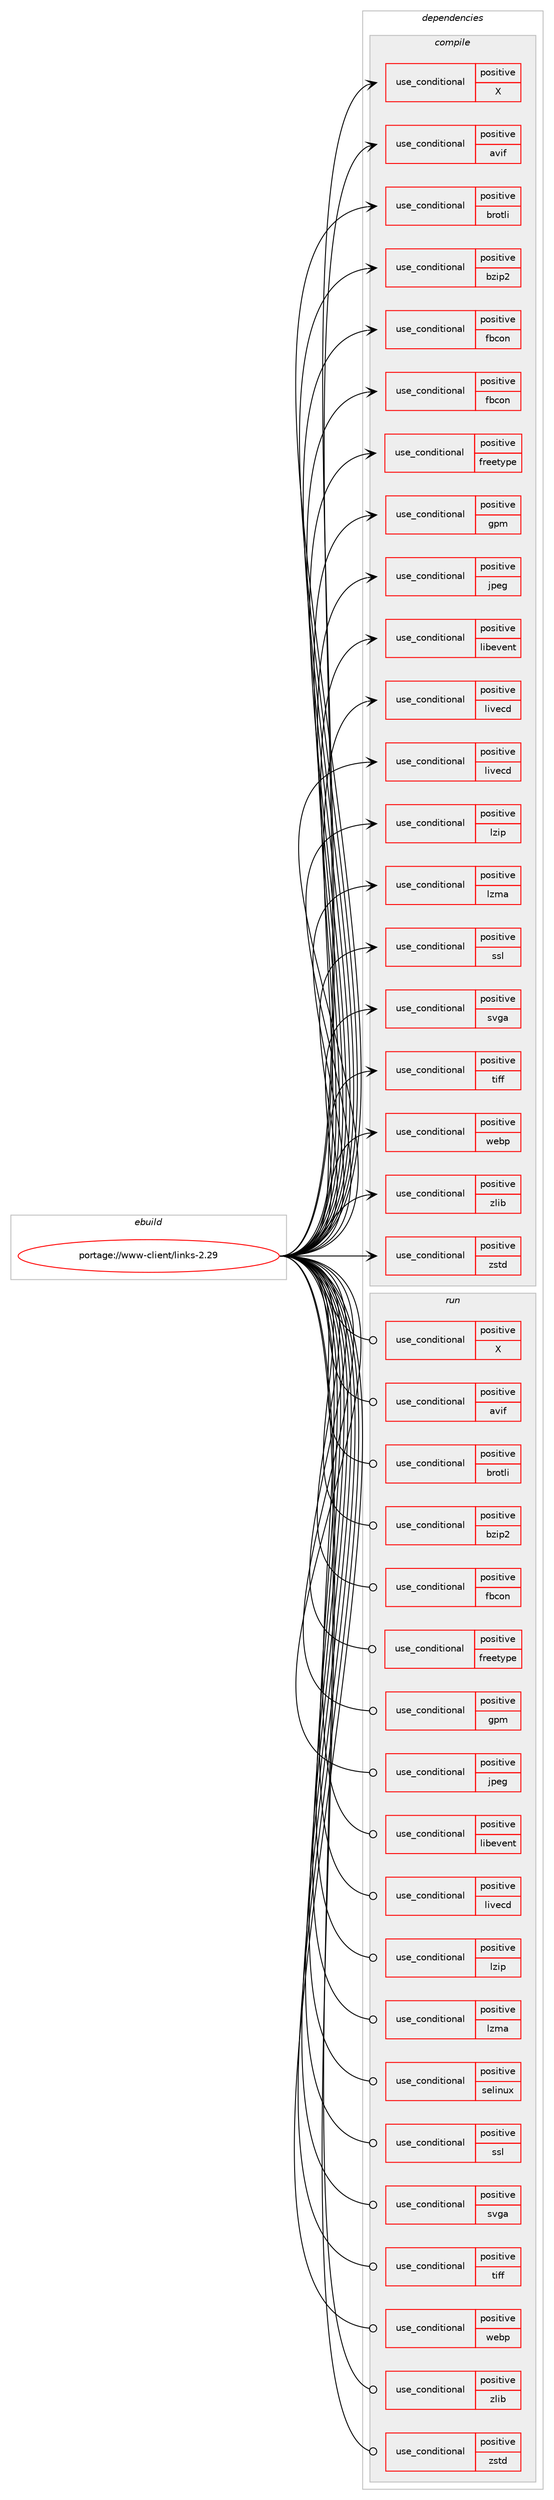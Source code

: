 digraph prolog {

# *************
# Graph options
# *************

newrank=true;
concentrate=true;
compound=true;
graph [rankdir=LR,fontname=Helvetica,fontsize=10,ranksep=1.5];#, ranksep=2.5, nodesep=0.2];
edge  [arrowhead=vee];
node  [fontname=Helvetica,fontsize=10];

# **********
# The ebuild
# **********

subgraph cluster_leftcol {
color=gray;
rank=same;
label=<<i>ebuild</i>>;
id [label="portage://www-client/links-2.29", color=red, width=4, href="../www-client/links-2.29.svg"];
}

# ****************
# The dependencies
# ****************

subgraph cluster_midcol {
color=gray;
label=<<i>dependencies</i>>;
subgraph cluster_compile {
fillcolor="#eeeeee";
style=filled;
label=<<i>compile</i>>;
subgraph cond117147 {
dependency225799 [label=<<TABLE BORDER="0" CELLBORDER="1" CELLSPACING="0" CELLPADDING="4"><TR><TD ROWSPAN="3" CELLPADDING="10">use_conditional</TD></TR><TR><TD>positive</TD></TR><TR><TD>X</TD></TR></TABLE>>, shape=none, color=red];
# *** BEGIN UNKNOWN DEPENDENCY TYPE (TODO) ***
# dependency225799 -> package_dependency(portage://www-client/links-2.29,install,no,media-libs,libpng,none,[,,],any_same_slot,[])
# *** END UNKNOWN DEPENDENCY TYPE (TODO) ***

# *** BEGIN UNKNOWN DEPENDENCY TYPE (TODO) ***
# dependency225799 -> package_dependency(portage://www-client/links-2.29,install,no,x11-libs,libXext,none,[,,],[],[])
# *** END UNKNOWN DEPENDENCY TYPE (TODO) ***

}
id:e -> dependency225799:w [weight=20,style="solid",arrowhead="vee"];
subgraph cond117148 {
dependency225800 [label=<<TABLE BORDER="0" CELLBORDER="1" CELLSPACING="0" CELLPADDING="4"><TR><TD ROWSPAN="3" CELLPADDING="10">use_conditional</TD></TR><TR><TD>positive</TD></TR><TR><TD>avif</TD></TR></TABLE>>, shape=none, color=red];
# *** BEGIN UNKNOWN DEPENDENCY TYPE (TODO) ***
# dependency225800 -> package_dependency(portage://www-client/links-2.29,install,no,media-libs,libavif,none,[,,],any_same_slot,[])
# *** END UNKNOWN DEPENDENCY TYPE (TODO) ***

}
id:e -> dependency225800:w [weight=20,style="solid",arrowhead="vee"];
subgraph cond117149 {
dependency225801 [label=<<TABLE BORDER="0" CELLBORDER="1" CELLSPACING="0" CELLPADDING="4"><TR><TD ROWSPAN="3" CELLPADDING="10">use_conditional</TD></TR><TR><TD>positive</TD></TR><TR><TD>brotli</TD></TR></TABLE>>, shape=none, color=red];
# *** BEGIN UNKNOWN DEPENDENCY TYPE (TODO) ***
# dependency225801 -> package_dependency(portage://www-client/links-2.29,install,no,app-arch,brotli,none,[,,],any_same_slot,[])
# *** END UNKNOWN DEPENDENCY TYPE (TODO) ***

}
id:e -> dependency225801:w [weight=20,style="solid",arrowhead="vee"];
subgraph cond117150 {
dependency225802 [label=<<TABLE BORDER="0" CELLBORDER="1" CELLSPACING="0" CELLPADDING="4"><TR><TD ROWSPAN="3" CELLPADDING="10">use_conditional</TD></TR><TR><TD>positive</TD></TR><TR><TD>bzip2</TD></TR></TABLE>>, shape=none, color=red];
# *** BEGIN UNKNOWN DEPENDENCY TYPE (TODO) ***
# dependency225802 -> package_dependency(portage://www-client/links-2.29,install,no,app-arch,bzip2,none,[,,],[],[])
# *** END UNKNOWN DEPENDENCY TYPE (TODO) ***

}
id:e -> dependency225802:w [weight=20,style="solid",arrowhead="vee"];
subgraph cond117151 {
dependency225803 [label=<<TABLE BORDER="0" CELLBORDER="1" CELLSPACING="0" CELLPADDING="4"><TR><TD ROWSPAN="3" CELLPADDING="10">use_conditional</TD></TR><TR><TD>positive</TD></TR><TR><TD>fbcon</TD></TR></TABLE>>, shape=none, color=red];
# *** BEGIN UNKNOWN DEPENDENCY TYPE (TODO) ***
# dependency225803 -> package_dependency(portage://www-client/links-2.29,install,no,media-libs,libpng,none,[,,],any_same_slot,[])
# *** END UNKNOWN DEPENDENCY TYPE (TODO) ***

}
id:e -> dependency225803:w [weight=20,style="solid",arrowhead="vee"];
subgraph cond117152 {
dependency225804 [label=<<TABLE BORDER="0" CELLBORDER="1" CELLSPACING="0" CELLPADDING="4"><TR><TD ROWSPAN="3" CELLPADDING="10">use_conditional</TD></TR><TR><TD>positive</TD></TR><TR><TD>fbcon</TD></TR></TABLE>>, shape=none, color=red];
# *** BEGIN UNKNOWN DEPENDENCY TYPE (TODO) ***
# dependency225804 -> package_dependency(portage://www-client/links-2.29,install,no,virtual,os-headers,none,[,,],[],[])
# *** END UNKNOWN DEPENDENCY TYPE (TODO) ***

}
id:e -> dependency225804:w [weight=20,style="solid",arrowhead="vee"];
subgraph cond117153 {
dependency225805 [label=<<TABLE BORDER="0" CELLBORDER="1" CELLSPACING="0" CELLPADDING="4"><TR><TD ROWSPAN="3" CELLPADDING="10">use_conditional</TD></TR><TR><TD>positive</TD></TR><TR><TD>freetype</TD></TR></TABLE>>, shape=none, color=red];
# *** BEGIN UNKNOWN DEPENDENCY TYPE (TODO) ***
# dependency225805 -> package_dependency(portage://www-client/links-2.29,install,no,media-libs,fontconfig,none,[,,],[],[])
# *** END UNKNOWN DEPENDENCY TYPE (TODO) ***

# *** BEGIN UNKNOWN DEPENDENCY TYPE (TODO) ***
# dependency225805 -> package_dependency(portage://www-client/links-2.29,install,no,media-libs,freetype,none,[,,],[],[])
# *** END UNKNOWN DEPENDENCY TYPE (TODO) ***

}
id:e -> dependency225805:w [weight=20,style="solid",arrowhead="vee"];
subgraph cond117154 {
dependency225806 [label=<<TABLE BORDER="0" CELLBORDER="1" CELLSPACING="0" CELLPADDING="4"><TR><TD ROWSPAN="3" CELLPADDING="10">use_conditional</TD></TR><TR><TD>positive</TD></TR><TR><TD>gpm</TD></TR></TABLE>>, shape=none, color=red];
# *** BEGIN UNKNOWN DEPENDENCY TYPE (TODO) ***
# dependency225806 -> package_dependency(portage://www-client/links-2.29,install,no,sys-libs,gpm,none,[,,],[],[])
# *** END UNKNOWN DEPENDENCY TYPE (TODO) ***

}
id:e -> dependency225806:w [weight=20,style="solid",arrowhead="vee"];
subgraph cond117155 {
dependency225807 [label=<<TABLE BORDER="0" CELLBORDER="1" CELLSPACING="0" CELLPADDING="4"><TR><TD ROWSPAN="3" CELLPADDING="10">use_conditional</TD></TR><TR><TD>positive</TD></TR><TR><TD>jpeg</TD></TR></TABLE>>, shape=none, color=red];
# *** BEGIN UNKNOWN DEPENDENCY TYPE (TODO) ***
# dependency225807 -> package_dependency(portage://www-client/links-2.29,install,no,media-libs,libjpeg-turbo,none,[,,],any_same_slot,[])
# *** END UNKNOWN DEPENDENCY TYPE (TODO) ***

}
id:e -> dependency225807:w [weight=20,style="solid",arrowhead="vee"];
subgraph cond117156 {
dependency225808 [label=<<TABLE BORDER="0" CELLBORDER="1" CELLSPACING="0" CELLPADDING="4"><TR><TD ROWSPAN="3" CELLPADDING="10">use_conditional</TD></TR><TR><TD>positive</TD></TR><TR><TD>libevent</TD></TR></TABLE>>, shape=none, color=red];
# *** BEGIN UNKNOWN DEPENDENCY TYPE (TODO) ***
# dependency225808 -> package_dependency(portage://www-client/links-2.29,install,no,dev-libs,libevent,none,[,,],any_same_slot,[])
# *** END UNKNOWN DEPENDENCY TYPE (TODO) ***

}
id:e -> dependency225808:w [weight=20,style="solid",arrowhead="vee"];
subgraph cond117157 {
dependency225809 [label=<<TABLE BORDER="0" CELLBORDER="1" CELLSPACING="0" CELLPADDING="4"><TR><TD ROWSPAN="3" CELLPADDING="10">use_conditional</TD></TR><TR><TD>positive</TD></TR><TR><TD>livecd</TD></TR></TABLE>>, shape=none, color=red];
# *** BEGIN UNKNOWN DEPENDENCY TYPE (TODO) ***
# dependency225809 -> package_dependency(portage://www-client/links-2.29,install,no,media-libs,libpng,none,[,,],any_same_slot,[])
# *** END UNKNOWN DEPENDENCY TYPE (TODO) ***

# *** BEGIN UNKNOWN DEPENDENCY TYPE (TODO) ***
# dependency225809 -> package_dependency(portage://www-client/links-2.29,install,no,sys-libs,gpm,none,[,,],[],[])
# *** END UNKNOWN DEPENDENCY TYPE (TODO) ***

# *** BEGIN UNKNOWN DEPENDENCY TYPE (TODO) ***
# dependency225809 -> package_dependency(portage://www-client/links-2.29,install,no,media-libs,libjpeg-turbo,none,[,,],any_same_slot,[])
# *** END UNKNOWN DEPENDENCY TYPE (TODO) ***

}
id:e -> dependency225809:w [weight=20,style="solid",arrowhead="vee"];
subgraph cond117158 {
dependency225810 [label=<<TABLE BORDER="0" CELLBORDER="1" CELLSPACING="0" CELLPADDING="4"><TR><TD ROWSPAN="3" CELLPADDING="10">use_conditional</TD></TR><TR><TD>positive</TD></TR><TR><TD>livecd</TD></TR></TABLE>>, shape=none, color=red];
# *** BEGIN UNKNOWN DEPENDENCY TYPE (TODO) ***
# dependency225810 -> package_dependency(portage://www-client/links-2.29,install,no,virtual,os-headers,none,[,,],[],[])
# *** END UNKNOWN DEPENDENCY TYPE (TODO) ***

}
id:e -> dependency225810:w [weight=20,style="solid",arrowhead="vee"];
subgraph cond117159 {
dependency225811 [label=<<TABLE BORDER="0" CELLBORDER="1" CELLSPACING="0" CELLPADDING="4"><TR><TD ROWSPAN="3" CELLPADDING="10">use_conditional</TD></TR><TR><TD>positive</TD></TR><TR><TD>lzip</TD></TR></TABLE>>, shape=none, color=red];
# *** BEGIN UNKNOWN DEPENDENCY TYPE (TODO) ***
# dependency225811 -> package_dependency(portage://www-client/links-2.29,install,no,app-arch,lzlib,none,[,,],[],[])
# *** END UNKNOWN DEPENDENCY TYPE (TODO) ***

}
id:e -> dependency225811:w [weight=20,style="solid",arrowhead="vee"];
subgraph cond117160 {
dependency225812 [label=<<TABLE BORDER="0" CELLBORDER="1" CELLSPACING="0" CELLPADDING="4"><TR><TD ROWSPAN="3" CELLPADDING="10">use_conditional</TD></TR><TR><TD>positive</TD></TR><TR><TD>lzma</TD></TR></TABLE>>, shape=none, color=red];
# *** BEGIN UNKNOWN DEPENDENCY TYPE (TODO) ***
# dependency225812 -> package_dependency(portage://www-client/links-2.29,install,no,app-arch,xz-utils,none,[,,],[],[])
# *** END UNKNOWN DEPENDENCY TYPE (TODO) ***

}
id:e -> dependency225812:w [weight=20,style="solid",arrowhead="vee"];
subgraph cond117161 {
dependency225813 [label=<<TABLE BORDER="0" CELLBORDER="1" CELLSPACING="0" CELLPADDING="4"><TR><TD ROWSPAN="3" CELLPADDING="10">use_conditional</TD></TR><TR><TD>positive</TD></TR><TR><TD>ssl</TD></TR></TABLE>>, shape=none, color=red];
# *** BEGIN UNKNOWN DEPENDENCY TYPE (TODO) ***
# dependency225813 -> package_dependency(portage://www-client/links-2.29,install,no,dev-libs,openssl,none,[,,],any_same_slot,[])
# *** END UNKNOWN DEPENDENCY TYPE (TODO) ***

}
id:e -> dependency225813:w [weight=20,style="solid",arrowhead="vee"];
subgraph cond117162 {
dependency225814 [label=<<TABLE BORDER="0" CELLBORDER="1" CELLSPACING="0" CELLPADDING="4"><TR><TD ROWSPAN="3" CELLPADDING="10">use_conditional</TD></TR><TR><TD>positive</TD></TR><TR><TD>svga</TD></TR></TABLE>>, shape=none, color=red];
# *** BEGIN UNKNOWN DEPENDENCY TYPE (TODO) ***
# dependency225814 -> package_dependency(portage://www-client/links-2.29,install,no,media-libs,libpng,none,[,,],any_same_slot,[])
# *** END UNKNOWN DEPENDENCY TYPE (TODO) ***

# *** BEGIN UNKNOWN DEPENDENCY TYPE (TODO) ***
# dependency225814 -> package_dependency(portage://www-client/links-2.29,install,no,media-libs,svgalib,none,[,,],[],[])
# *** END UNKNOWN DEPENDENCY TYPE (TODO) ***

}
id:e -> dependency225814:w [weight=20,style="solid",arrowhead="vee"];
subgraph cond117163 {
dependency225815 [label=<<TABLE BORDER="0" CELLBORDER="1" CELLSPACING="0" CELLPADDING="4"><TR><TD ROWSPAN="3" CELLPADDING="10">use_conditional</TD></TR><TR><TD>positive</TD></TR><TR><TD>tiff</TD></TR></TABLE>>, shape=none, color=red];
# *** BEGIN UNKNOWN DEPENDENCY TYPE (TODO) ***
# dependency225815 -> package_dependency(portage://www-client/links-2.29,install,no,media-libs,tiff,none,[,,],any_same_slot,[])
# *** END UNKNOWN DEPENDENCY TYPE (TODO) ***

}
id:e -> dependency225815:w [weight=20,style="solid",arrowhead="vee"];
subgraph cond117164 {
dependency225816 [label=<<TABLE BORDER="0" CELLBORDER="1" CELLSPACING="0" CELLPADDING="4"><TR><TD ROWSPAN="3" CELLPADDING="10">use_conditional</TD></TR><TR><TD>positive</TD></TR><TR><TD>webp</TD></TR></TABLE>>, shape=none, color=red];
# *** BEGIN UNKNOWN DEPENDENCY TYPE (TODO) ***
# dependency225816 -> package_dependency(portage://www-client/links-2.29,install,no,media-libs,libwebp,none,[,,],any_same_slot,[])
# *** END UNKNOWN DEPENDENCY TYPE (TODO) ***

}
id:e -> dependency225816:w [weight=20,style="solid",arrowhead="vee"];
subgraph cond117165 {
dependency225817 [label=<<TABLE BORDER="0" CELLBORDER="1" CELLSPACING="0" CELLPADDING="4"><TR><TD ROWSPAN="3" CELLPADDING="10">use_conditional</TD></TR><TR><TD>positive</TD></TR><TR><TD>zlib</TD></TR></TABLE>>, shape=none, color=red];
# *** BEGIN UNKNOWN DEPENDENCY TYPE (TODO) ***
# dependency225817 -> package_dependency(portage://www-client/links-2.29,install,no,sys-libs,zlib,none,[,,],[],[])
# *** END UNKNOWN DEPENDENCY TYPE (TODO) ***

}
id:e -> dependency225817:w [weight=20,style="solid",arrowhead="vee"];
subgraph cond117166 {
dependency225818 [label=<<TABLE BORDER="0" CELLBORDER="1" CELLSPACING="0" CELLPADDING="4"><TR><TD ROWSPAN="3" CELLPADDING="10">use_conditional</TD></TR><TR><TD>positive</TD></TR><TR><TD>zstd</TD></TR></TABLE>>, shape=none, color=red];
# *** BEGIN UNKNOWN DEPENDENCY TYPE (TODO) ***
# dependency225818 -> package_dependency(portage://www-client/links-2.29,install,no,app-arch,zstd,none,[,,],any_same_slot,[])
# *** END UNKNOWN DEPENDENCY TYPE (TODO) ***

}
id:e -> dependency225818:w [weight=20,style="solid",arrowhead="vee"];
# *** BEGIN UNKNOWN DEPENDENCY TYPE (TODO) ***
# id -> package_dependency(portage://www-client/links-2.29,install,no,dev-libs,libbsd,none,[,,],[],[])
# *** END UNKNOWN DEPENDENCY TYPE (TODO) ***

}
subgraph cluster_compileandrun {
fillcolor="#eeeeee";
style=filled;
label=<<i>compile and run</i>>;
}
subgraph cluster_run {
fillcolor="#eeeeee";
style=filled;
label=<<i>run</i>>;
subgraph cond117167 {
dependency225819 [label=<<TABLE BORDER="0" CELLBORDER="1" CELLSPACING="0" CELLPADDING="4"><TR><TD ROWSPAN="3" CELLPADDING="10">use_conditional</TD></TR><TR><TD>positive</TD></TR><TR><TD>X</TD></TR></TABLE>>, shape=none, color=red];
# *** BEGIN UNKNOWN DEPENDENCY TYPE (TODO) ***
# dependency225819 -> package_dependency(portage://www-client/links-2.29,run,no,media-libs,libpng,none,[,,],any_same_slot,[])
# *** END UNKNOWN DEPENDENCY TYPE (TODO) ***

# *** BEGIN UNKNOWN DEPENDENCY TYPE (TODO) ***
# dependency225819 -> package_dependency(portage://www-client/links-2.29,run,no,x11-libs,libXext,none,[,,],[],[])
# *** END UNKNOWN DEPENDENCY TYPE (TODO) ***

}
id:e -> dependency225819:w [weight=20,style="solid",arrowhead="odot"];
subgraph cond117168 {
dependency225820 [label=<<TABLE BORDER="0" CELLBORDER="1" CELLSPACING="0" CELLPADDING="4"><TR><TD ROWSPAN="3" CELLPADDING="10">use_conditional</TD></TR><TR><TD>positive</TD></TR><TR><TD>avif</TD></TR></TABLE>>, shape=none, color=red];
# *** BEGIN UNKNOWN DEPENDENCY TYPE (TODO) ***
# dependency225820 -> package_dependency(portage://www-client/links-2.29,run,no,media-libs,libavif,none,[,,],any_same_slot,[])
# *** END UNKNOWN DEPENDENCY TYPE (TODO) ***

}
id:e -> dependency225820:w [weight=20,style="solid",arrowhead="odot"];
subgraph cond117169 {
dependency225821 [label=<<TABLE BORDER="0" CELLBORDER="1" CELLSPACING="0" CELLPADDING="4"><TR><TD ROWSPAN="3" CELLPADDING="10">use_conditional</TD></TR><TR><TD>positive</TD></TR><TR><TD>brotli</TD></TR></TABLE>>, shape=none, color=red];
# *** BEGIN UNKNOWN DEPENDENCY TYPE (TODO) ***
# dependency225821 -> package_dependency(portage://www-client/links-2.29,run,no,app-arch,brotli,none,[,,],any_same_slot,[])
# *** END UNKNOWN DEPENDENCY TYPE (TODO) ***

}
id:e -> dependency225821:w [weight=20,style="solid",arrowhead="odot"];
subgraph cond117170 {
dependency225822 [label=<<TABLE BORDER="0" CELLBORDER="1" CELLSPACING="0" CELLPADDING="4"><TR><TD ROWSPAN="3" CELLPADDING="10">use_conditional</TD></TR><TR><TD>positive</TD></TR><TR><TD>bzip2</TD></TR></TABLE>>, shape=none, color=red];
# *** BEGIN UNKNOWN DEPENDENCY TYPE (TODO) ***
# dependency225822 -> package_dependency(portage://www-client/links-2.29,run,no,app-arch,bzip2,none,[,,],[],[])
# *** END UNKNOWN DEPENDENCY TYPE (TODO) ***

}
id:e -> dependency225822:w [weight=20,style="solid",arrowhead="odot"];
subgraph cond117171 {
dependency225823 [label=<<TABLE BORDER="0" CELLBORDER="1" CELLSPACING="0" CELLPADDING="4"><TR><TD ROWSPAN="3" CELLPADDING="10">use_conditional</TD></TR><TR><TD>positive</TD></TR><TR><TD>fbcon</TD></TR></TABLE>>, shape=none, color=red];
# *** BEGIN UNKNOWN DEPENDENCY TYPE (TODO) ***
# dependency225823 -> package_dependency(portage://www-client/links-2.29,run,no,media-libs,libpng,none,[,,],any_same_slot,[])
# *** END UNKNOWN DEPENDENCY TYPE (TODO) ***

}
id:e -> dependency225823:w [weight=20,style="solid",arrowhead="odot"];
subgraph cond117172 {
dependency225824 [label=<<TABLE BORDER="0" CELLBORDER="1" CELLSPACING="0" CELLPADDING="4"><TR><TD ROWSPAN="3" CELLPADDING="10">use_conditional</TD></TR><TR><TD>positive</TD></TR><TR><TD>freetype</TD></TR></TABLE>>, shape=none, color=red];
# *** BEGIN UNKNOWN DEPENDENCY TYPE (TODO) ***
# dependency225824 -> package_dependency(portage://www-client/links-2.29,run,no,media-libs,fontconfig,none,[,,],[],[])
# *** END UNKNOWN DEPENDENCY TYPE (TODO) ***

# *** BEGIN UNKNOWN DEPENDENCY TYPE (TODO) ***
# dependency225824 -> package_dependency(portage://www-client/links-2.29,run,no,media-libs,freetype,none,[,,],[],[])
# *** END UNKNOWN DEPENDENCY TYPE (TODO) ***

}
id:e -> dependency225824:w [weight=20,style="solid",arrowhead="odot"];
subgraph cond117173 {
dependency225825 [label=<<TABLE BORDER="0" CELLBORDER="1" CELLSPACING="0" CELLPADDING="4"><TR><TD ROWSPAN="3" CELLPADDING="10">use_conditional</TD></TR><TR><TD>positive</TD></TR><TR><TD>gpm</TD></TR></TABLE>>, shape=none, color=red];
# *** BEGIN UNKNOWN DEPENDENCY TYPE (TODO) ***
# dependency225825 -> package_dependency(portage://www-client/links-2.29,run,no,sys-libs,gpm,none,[,,],[],[])
# *** END UNKNOWN DEPENDENCY TYPE (TODO) ***

}
id:e -> dependency225825:w [weight=20,style="solid",arrowhead="odot"];
subgraph cond117174 {
dependency225826 [label=<<TABLE BORDER="0" CELLBORDER="1" CELLSPACING="0" CELLPADDING="4"><TR><TD ROWSPAN="3" CELLPADDING="10">use_conditional</TD></TR><TR><TD>positive</TD></TR><TR><TD>jpeg</TD></TR></TABLE>>, shape=none, color=red];
# *** BEGIN UNKNOWN DEPENDENCY TYPE (TODO) ***
# dependency225826 -> package_dependency(portage://www-client/links-2.29,run,no,media-libs,libjpeg-turbo,none,[,,],any_same_slot,[])
# *** END UNKNOWN DEPENDENCY TYPE (TODO) ***

}
id:e -> dependency225826:w [weight=20,style="solid",arrowhead="odot"];
subgraph cond117175 {
dependency225827 [label=<<TABLE BORDER="0" CELLBORDER="1" CELLSPACING="0" CELLPADDING="4"><TR><TD ROWSPAN="3" CELLPADDING="10">use_conditional</TD></TR><TR><TD>positive</TD></TR><TR><TD>libevent</TD></TR></TABLE>>, shape=none, color=red];
# *** BEGIN UNKNOWN DEPENDENCY TYPE (TODO) ***
# dependency225827 -> package_dependency(portage://www-client/links-2.29,run,no,dev-libs,libevent,none,[,,],any_same_slot,[])
# *** END UNKNOWN DEPENDENCY TYPE (TODO) ***

}
id:e -> dependency225827:w [weight=20,style="solid",arrowhead="odot"];
subgraph cond117176 {
dependency225828 [label=<<TABLE BORDER="0" CELLBORDER="1" CELLSPACING="0" CELLPADDING="4"><TR><TD ROWSPAN="3" CELLPADDING="10">use_conditional</TD></TR><TR><TD>positive</TD></TR><TR><TD>livecd</TD></TR></TABLE>>, shape=none, color=red];
# *** BEGIN UNKNOWN DEPENDENCY TYPE (TODO) ***
# dependency225828 -> package_dependency(portage://www-client/links-2.29,run,no,media-libs,libpng,none,[,,],any_same_slot,[])
# *** END UNKNOWN DEPENDENCY TYPE (TODO) ***

# *** BEGIN UNKNOWN DEPENDENCY TYPE (TODO) ***
# dependency225828 -> package_dependency(portage://www-client/links-2.29,run,no,sys-libs,gpm,none,[,,],[],[])
# *** END UNKNOWN DEPENDENCY TYPE (TODO) ***

# *** BEGIN UNKNOWN DEPENDENCY TYPE (TODO) ***
# dependency225828 -> package_dependency(portage://www-client/links-2.29,run,no,media-libs,libjpeg-turbo,none,[,,],any_same_slot,[])
# *** END UNKNOWN DEPENDENCY TYPE (TODO) ***

}
id:e -> dependency225828:w [weight=20,style="solid",arrowhead="odot"];
subgraph cond117177 {
dependency225829 [label=<<TABLE BORDER="0" CELLBORDER="1" CELLSPACING="0" CELLPADDING="4"><TR><TD ROWSPAN="3" CELLPADDING="10">use_conditional</TD></TR><TR><TD>positive</TD></TR><TR><TD>lzip</TD></TR></TABLE>>, shape=none, color=red];
# *** BEGIN UNKNOWN DEPENDENCY TYPE (TODO) ***
# dependency225829 -> package_dependency(portage://www-client/links-2.29,run,no,app-arch,lzlib,none,[,,],[],[])
# *** END UNKNOWN DEPENDENCY TYPE (TODO) ***

}
id:e -> dependency225829:w [weight=20,style="solid",arrowhead="odot"];
subgraph cond117178 {
dependency225830 [label=<<TABLE BORDER="0" CELLBORDER="1" CELLSPACING="0" CELLPADDING="4"><TR><TD ROWSPAN="3" CELLPADDING="10">use_conditional</TD></TR><TR><TD>positive</TD></TR><TR><TD>lzma</TD></TR></TABLE>>, shape=none, color=red];
# *** BEGIN UNKNOWN DEPENDENCY TYPE (TODO) ***
# dependency225830 -> package_dependency(portage://www-client/links-2.29,run,no,app-arch,xz-utils,none,[,,],[],[])
# *** END UNKNOWN DEPENDENCY TYPE (TODO) ***

}
id:e -> dependency225830:w [weight=20,style="solid",arrowhead="odot"];
subgraph cond117179 {
dependency225831 [label=<<TABLE BORDER="0" CELLBORDER="1" CELLSPACING="0" CELLPADDING="4"><TR><TD ROWSPAN="3" CELLPADDING="10">use_conditional</TD></TR><TR><TD>positive</TD></TR><TR><TD>selinux</TD></TR></TABLE>>, shape=none, color=red];
# *** BEGIN UNKNOWN DEPENDENCY TYPE (TODO) ***
# dependency225831 -> package_dependency(portage://www-client/links-2.29,run,no,sec-policy,selinux-links,none,[,,],[],[])
# *** END UNKNOWN DEPENDENCY TYPE (TODO) ***

}
id:e -> dependency225831:w [weight=20,style="solid",arrowhead="odot"];
subgraph cond117180 {
dependency225832 [label=<<TABLE BORDER="0" CELLBORDER="1" CELLSPACING="0" CELLPADDING="4"><TR><TD ROWSPAN="3" CELLPADDING="10">use_conditional</TD></TR><TR><TD>positive</TD></TR><TR><TD>ssl</TD></TR></TABLE>>, shape=none, color=red];
# *** BEGIN UNKNOWN DEPENDENCY TYPE (TODO) ***
# dependency225832 -> package_dependency(portage://www-client/links-2.29,run,no,dev-libs,openssl,none,[,,],any_same_slot,[])
# *** END UNKNOWN DEPENDENCY TYPE (TODO) ***

}
id:e -> dependency225832:w [weight=20,style="solid",arrowhead="odot"];
subgraph cond117181 {
dependency225833 [label=<<TABLE BORDER="0" CELLBORDER="1" CELLSPACING="0" CELLPADDING="4"><TR><TD ROWSPAN="3" CELLPADDING="10">use_conditional</TD></TR><TR><TD>positive</TD></TR><TR><TD>svga</TD></TR></TABLE>>, shape=none, color=red];
# *** BEGIN UNKNOWN DEPENDENCY TYPE (TODO) ***
# dependency225833 -> package_dependency(portage://www-client/links-2.29,run,no,media-libs,libpng,none,[,,],any_same_slot,[])
# *** END UNKNOWN DEPENDENCY TYPE (TODO) ***

# *** BEGIN UNKNOWN DEPENDENCY TYPE (TODO) ***
# dependency225833 -> package_dependency(portage://www-client/links-2.29,run,no,media-libs,svgalib,none,[,,],[],[])
# *** END UNKNOWN DEPENDENCY TYPE (TODO) ***

}
id:e -> dependency225833:w [weight=20,style="solid",arrowhead="odot"];
subgraph cond117182 {
dependency225834 [label=<<TABLE BORDER="0" CELLBORDER="1" CELLSPACING="0" CELLPADDING="4"><TR><TD ROWSPAN="3" CELLPADDING="10">use_conditional</TD></TR><TR><TD>positive</TD></TR><TR><TD>tiff</TD></TR></TABLE>>, shape=none, color=red];
# *** BEGIN UNKNOWN DEPENDENCY TYPE (TODO) ***
# dependency225834 -> package_dependency(portage://www-client/links-2.29,run,no,media-libs,tiff,none,[,,],any_same_slot,[])
# *** END UNKNOWN DEPENDENCY TYPE (TODO) ***

}
id:e -> dependency225834:w [weight=20,style="solid",arrowhead="odot"];
subgraph cond117183 {
dependency225835 [label=<<TABLE BORDER="0" CELLBORDER="1" CELLSPACING="0" CELLPADDING="4"><TR><TD ROWSPAN="3" CELLPADDING="10">use_conditional</TD></TR><TR><TD>positive</TD></TR><TR><TD>webp</TD></TR></TABLE>>, shape=none, color=red];
# *** BEGIN UNKNOWN DEPENDENCY TYPE (TODO) ***
# dependency225835 -> package_dependency(portage://www-client/links-2.29,run,no,media-libs,libwebp,none,[,,],any_same_slot,[])
# *** END UNKNOWN DEPENDENCY TYPE (TODO) ***

}
id:e -> dependency225835:w [weight=20,style="solid",arrowhead="odot"];
subgraph cond117184 {
dependency225836 [label=<<TABLE BORDER="0" CELLBORDER="1" CELLSPACING="0" CELLPADDING="4"><TR><TD ROWSPAN="3" CELLPADDING="10">use_conditional</TD></TR><TR><TD>positive</TD></TR><TR><TD>zlib</TD></TR></TABLE>>, shape=none, color=red];
# *** BEGIN UNKNOWN DEPENDENCY TYPE (TODO) ***
# dependency225836 -> package_dependency(portage://www-client/links-2.29,run,no,sys-libs,zlib,none,[,,],[],[])
# *** END UNKNOWN DEPENDENCY TYPE (TODO) ***

}
id:e -> dependency225836:w [weight=20,style="solid",arrowhead="odot"];
subgraph cond117185 {
dependency225837 [label=<<TABLE BORDER="0" CELLBORDER="1" CELLSPACING="0" CELLPADDING="4"><TR><TD ROWSPAN="3" CELLPADDING="10">use_conditional</TD></TR><TR><TD>positive</TD></TR><TR><TD>zstd</TD></TR></TABLE>>, shape=none, color=red];
# *** BEGIN UNKNOWN DEPENDENCY TYPE (TODO) ***
# dependency225837 -> package_dependency(portage://www-client/links-2.29,run,no,app-arch,zstd,none,[,,],any_same_slot,[])
# *** END UNKNOWN DEPENDENCY TYPE (TODO) ***

}
id:e -> dependency225837:w [weight=20,style="solid",arrowhead="odot"];
# *** BEGIN UNKNOWN DEPENDENCY TYPE (TODO) ***
# id -> package_dependency(portage://www-client/links-2.29,run,no,dev-libs,libbsd,none,[,,],[],[])
# *** END UNKNOWN DEPENDENCY TYPE (TODO) ***

}
}

# **************
# The candidates
# **************

subgraph cluster_choices {
rank=same;
color=gray;
label=<<i>candidates</i>>;

}

}
